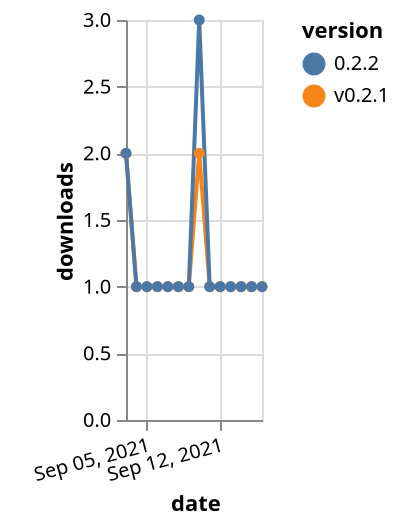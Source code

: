 {"$schema": "https://vega.github.io/schema/vega-lite/v5.json", "description": "A simple bar chart with embedded data.", "data": {"values": [{"date": "2021-09-03", "total": 74, "delta": 2, "version": "v0.2.1"}, {"date": "2021-09-04", "total": 75, "delta": 1, "version": "v0.2.1"}, {"date": "2021-09-05", "total": 76, "delta": 1, "version": "v0.2.1"}, {"date": "2021-09-06", "total": 77, "delta": 1, "version": "v0.2.1"}, {"date": "2021-09-07", "total": 78, "delta": 1, "version": "v0.2.1"}, {"date": "2021-09-08", "total": 79, "delta": 1, "version": "v0.2.1"}, {"date": "2021-09-09", "total": 80, "delta": 1, "version": "v0.2.1"}, {"date": "2021-09-10", "total": 82, "delta": 2, "version": "v0.2.1"}, {"date": "2021-09-11", "total": 83, "delta": 1, "version": "v0.2.1"}, {"date": "2021-09-12", "total": 84, "delta": 1, "version": "v0.2.1"}, {"date": "2021-09-13", "total": 85, "delta": 1, "version": "v0.2.1"}, {"date": "2021-09-14", "total": 86, "delta": 1, "version": "v0.2.1"}, {"date": "2021-09-15", "total": 87, "delta": 1, "version": "v0.2.1"}, {"date": "2021-09-16", "total": 88, "delta": 1, "version": "v0.2.1"}, {"date": "2021-09-03", "total": 76, "delta": 2, "version": "0.2.2"}, {"date": "2021-09-04", "total": 77, "delta": 1, "version": "0.2.2"}, {"date": "2021-09-05", "total": 78, "delta": 1, "version": "0.2.2"}, {"date": "2021-09-06", "total": 79, "delta": 1, "version": "0.2.2"}, {"date": "2021-09-07", "total": 80, "delta": 1, "version": "0.2.2"}, {"date": "2021-09-08", "total": 81, "delta": 1, "version": "0.2.2"}, {"date": "2021-09-09", "total": 82, "delta": 1, "version": "0.2.2"}, {"date": "2021-09-10", "total": 85, "delta": 3, "version": "0.2.2"}, {"date": "2021-09-11", "total": 86, "delta": 1, "version": "0.2.2"}, {"date": "2021-09-12", "total": 87, "delta": 1, "version": "0.2.2"}, {"date": "2021-09-13", "total": 88, "delta": 1, "version": "0.2.2"}, {"date": "2021-09-14", "total": 89, "delta": 1, "version": "0.2.2"}, {"date": "2021-09-15", "total": 90, "delta": 1, "version": "0.2.2"}, {"date": "2021-09-16", "total": 91, "delta": 1, "version": "0.2.2"}]}, "width": "container", "mark": {"type": "line", "point": {"filled": true}}, "encoding": {"x": {"field": "date", "type": "temporal", "timeUnit": "yearmonthdate", "title": "date", "axis": {"labelAngle": -15}}, "y": {"field": "delta", "type": "quantitative", "title": "downloads"}, "color": {"field": "version", "type": "nominal"}, "tooltip": {"field": "delta"}}}